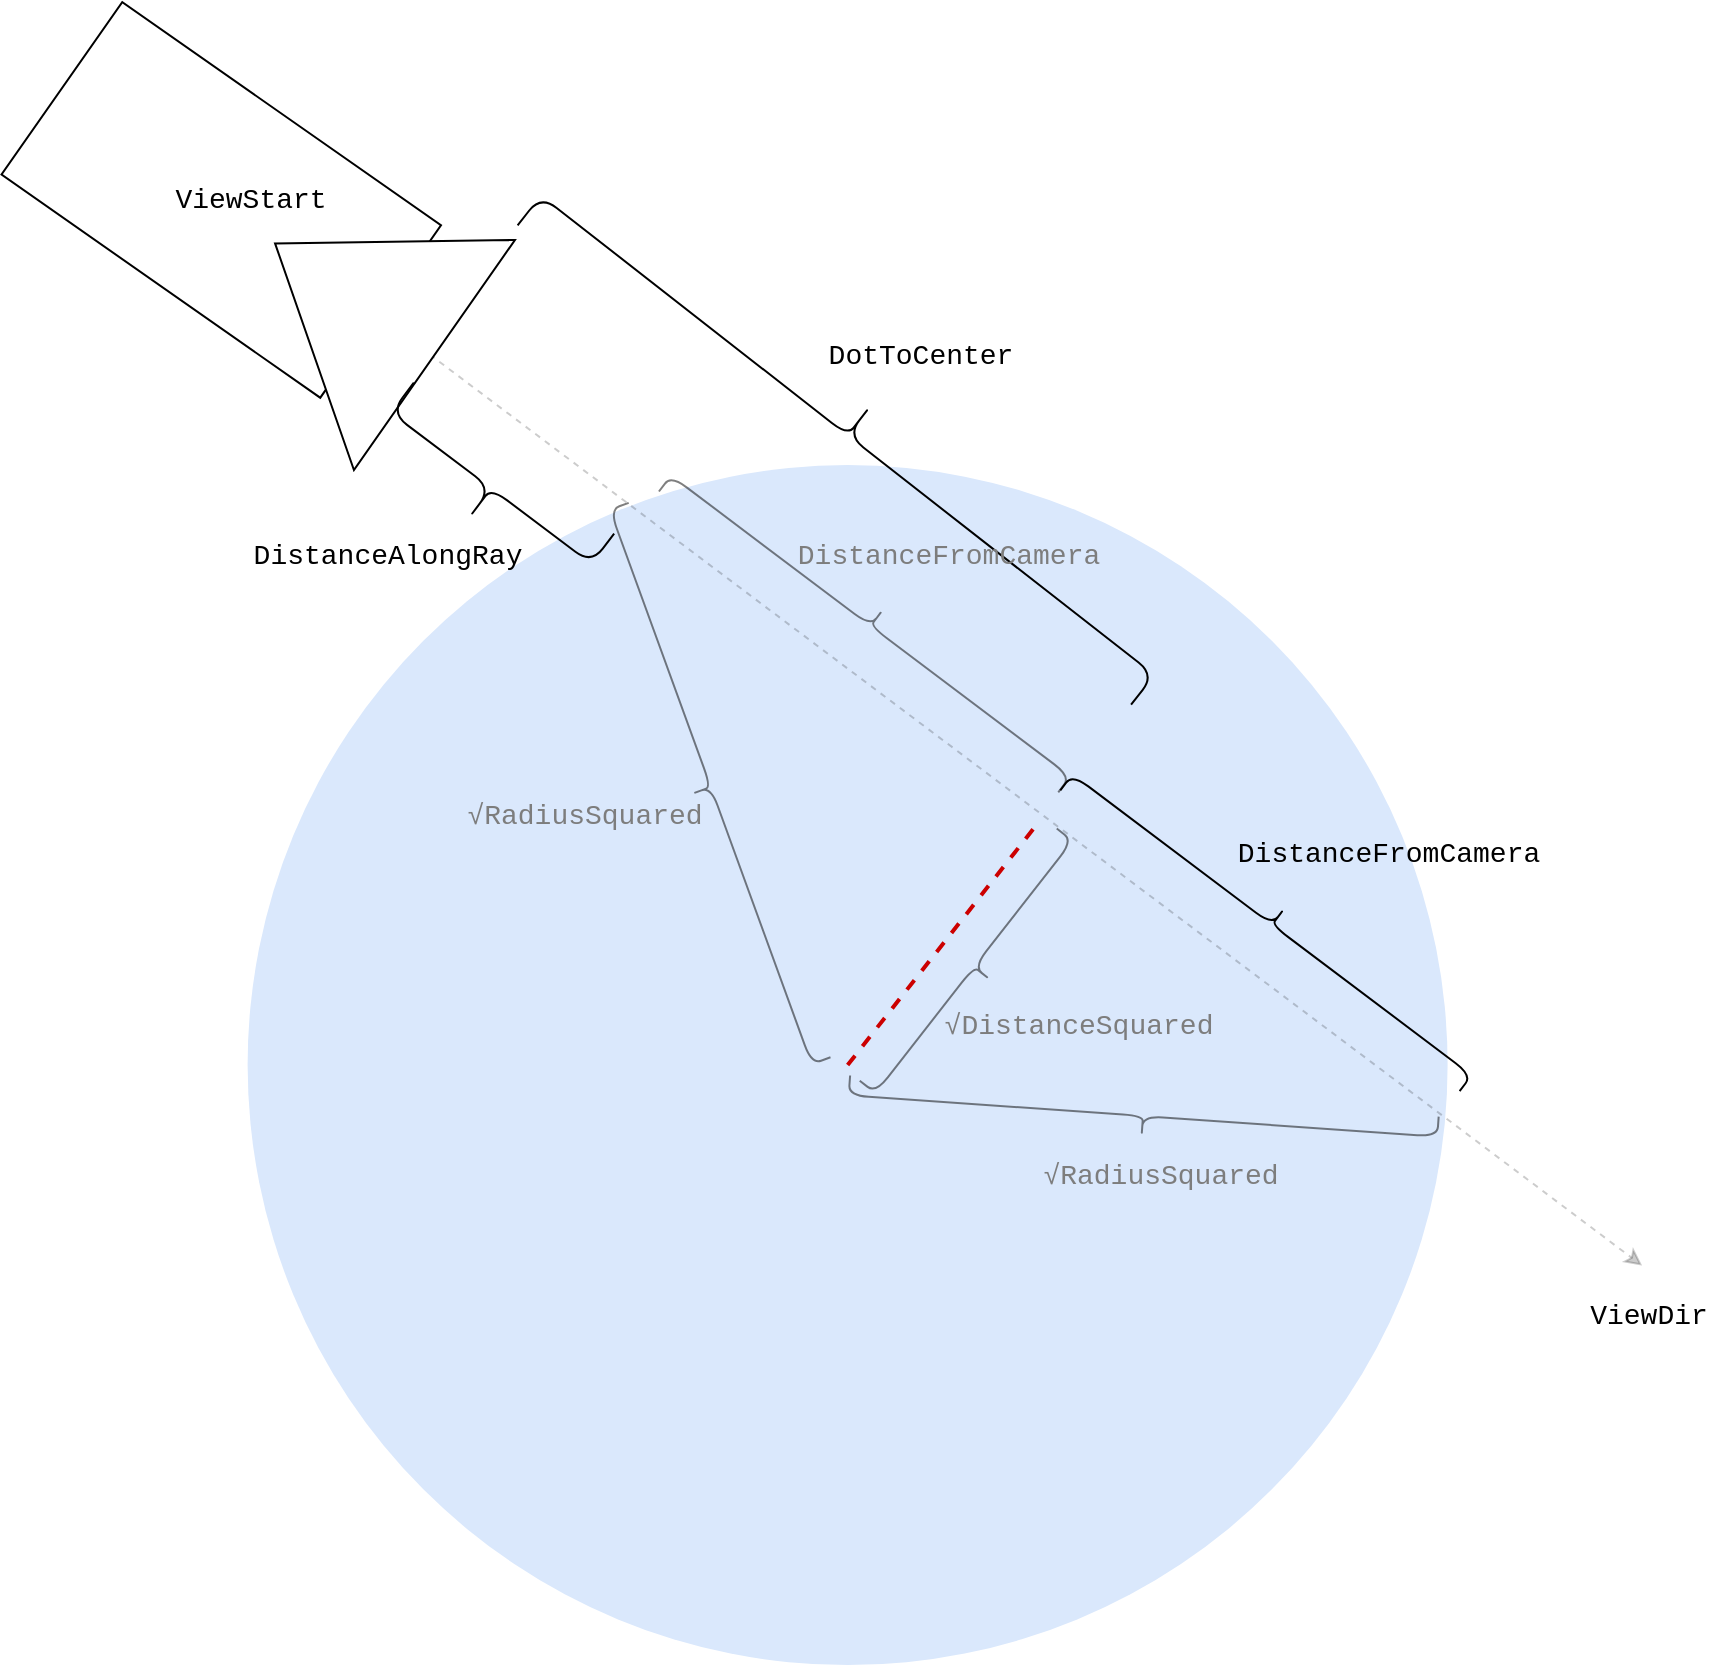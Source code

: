 <mxfile version="24.3.1" type="device">
  <diagram name="第 1 页" id="8-T6Yu4INAFN-SKQodL-">
    <mxGraphModel dx="1593" dy="884" grid="1" gridSize="10" guides="1" tooltips="1" connect="1" arrows="1" fold="1" page="1" pageScale="1" pageWidth="3300" pageHeight="4681" math="0" shadow="0">
      <root>
        <mxCell id="0" />
        <mxCell id="1" parent="0" />
        <mxCell id="fBELu8zXYjqMf28eDokC-1" value="" style="ellipse;whiteSpace=wrap;html=1;aspect=fixed;dashed=1;dashPattern=1 2;fillColor=#dae8fc;strokeColor=none;gradientColor=none;shadow=0;" vertex="1" parent="1">
          <mxGeometry x="189.81" y="289.55" width="600" height="600" as="geometry" />
        </mxCell>
        <mxCell id="fBELu8zXYjqMf28eDokC-2" value="" style="rounded=1;whiteSpace=wrap;html=1;rotation=90;opacity=0;" vertex="1" parent="1">
          <mxGeometry x="376.319" y="529.397" width="226.99" height="120.302" as="geometry" />
        </mxCell>
        <mxCell id="fBELu8zXYjqMf28eDokC-3" value="" style="endArrow=classic;html=1;rounded=0;dashed=1;opacity=20;" edge="1" parent="1">
          <mxGeometry width="50" height="50" relative="1" as="geometry">
            <mxPoint x="276.065" y="230.648" as="sourcePoint" />
            <mxPoint x="887.047" y="689.799" as="targetPoint" />
          </mxGeometry>
        </mxCell>
        <mxCell id="fBELu8zXYjqMf28eDokC-4" value="" style="endArrow=classic;html=1;rounded=0;dashed=1;opacity=20;strokeColor=none;" edge="1" parent="1" source="fBELu8zXYjqMf28eDokC-23">
          <mxGeometry width="50" height="50" relative="1" as="geometry">
            <mxPoint x="281.74" y="228.643" as="sourcePoint" />
            <mxPoint x="489.814" y="589.548" as="targetPoint" />
          </mxGeometry>
        </mxCell>
        <mxCell id="fBELu8zXYjqMf28eDokC-5" value="" style="rounded=0;whiteSpace=wrap;html=1;movable=1;resizable=1;rotatable=1;deletable=1;editable=1;locked=0;connectable=1;rotation=35;" vertex="1" parent="1">
          <mxGeometry x="79.34" y="104.331" width="194.563" height="105.264" as="geometry" />
        </mxCell>
        <mxCell id="fBELu8zXYjqMf28eDokC-6" style="edgeStyle=orthogonalEdgeStyle;rounded=0;orthogonalLoop=1;jettySize=auto;html=1;exitX=0;exitY=0.5;exitDx=0;exitDy=0;" edge="1" parent="1" source="fBELu8zXYjqMf28eDokC-7">
          <mxGeometry relative="1" as="geometry">
            <mxPoint x="283.631" y="234.658" as="targetPoint" />
          </mxGeometry>
        </mxCell>
        <mxCell id="fBELu8zXYjqMf28eDokC-7" value="" style="triangle;whiteSpace=wrap;html=1;rotation=-145;movable=1;resizable=1;rotatable=1;deletable=1;editable=1;locked=0;connectable=1;" vertex="1" parent="1">
          <mxGeometry x="194.727" y="136.412" width="97.282" height="140.352" as="geometry" />
        </mxCell>
        <mxCell id="fBELu8zXYjqMf28eDokC-8" value="&lt;div style=&quot;background-color: rgb(255, 255, 255); font-family: Consolas, &amp;quot;Courier New&amp;quot;, monospace; font-size: 14px; line-height: 19px; white-space-collapse: preserve;&quot;&gt;ViewStart&lt;/div&gt;" style="text;html=1;align=center;verticalAlign=middle;resizable=0;points=[];autosize=1;strokeColor=none;fillColor=none;" vertex="1" parent="1">
          <mxGeometry x="145.946" y="141.961" width="90" height="30" as="geometry" />
        </mxCell>
        <mxCell id="fBELu8zXYjqMf28eDokC-9" value="" style="endArrow=none;dashed=1;html=1;rounded=0;strokeColor=none;fillColor=#d5e8d4;strokeWidth=2;" edge="1" parent="1">
          <mxGeometry width="50" height="50" relative="1" as="geometry">
            <mxPoint x="489.814" y="589.548" as="sourcePoint" />
            <mxPoint x="584.393" y="469.246" as="targetPoint" />
          </mxGeometry>
        </mxCell>
        <mxCell id="fBELu8zXYjqMf28eDokC-10" value="&lt;div style=&quot;font-family: Consolas, &amp;quot;Courier New&amp;quot;, monospace; font-size: 14px; line-height: 19px; white-space-collapse: preserve;&quot;&gt;ViewDir&lt;/div&gt;" style="text;html=1;align=center;verticalAlign=middle;resizable=0;points=[];autosize=1;strokeColor=none;fillColor=none;" vertex="1" parent="1">
          <mxGeometry x="850.003" y="699.999" width="80" height="30" as="geometry" />
        </mxCell>
        <mxCell id="fBELu8zXYjqMf28eDokC-11" value="&lt;div style=&quot;font-family: Consolas, &amp;quot;Courier New&amp;quot;, monospace; font-size: 14px; line-height: 19px; white-space-collapse: preserve;&quot;&gt;CameraToCenter&lt;/div&gt;" style="text;html=1;align=center;verticalAlign=middle;resizable=0;points=[];autosize=1;strokeColor=none;fillColor=none;glass=0;shadow=0;rounded=0;labelBackgroundColor=none;fontColor=none;noLabel=1;" vertex="1" parent="1">
          <mxGeometry x="259.999" y="399.995" width="130" height="30" as="geometry" />
        </mxCell>
        <mxCell id="fBELu8zXYjqMf28eDokC-12" value="" style="shape=curlyBracket;whiteSpace=wrap;html=1;rounded=1;labelPosition=left;verticalLabelPosition=middle;align=right;verticalAlign=middle;rotation=128;" vertex="1" parent="1">
          <mxGeometry x="470.9" y="80" width="37.83" height="389.25" as="geometry" />
        </mxCell>
        <mxCell id="fBELu8zXYjqMf28eDokC-13" value="&lt;div style=&quot;font-family: Consolas, &amp;quot;Courier New&amp;quot;, monospace; font-size: 14px; line-height: 19px; white-space-collapse: preserve;&quot;&gt;DotToCenter&lt;/div&gt;" style="text;html=1;align=center;verticalAlign=middle;resizable=0;points=[];autosize=1;strokeColor=none;fillColor=none;fontColor=default;" vertex="1" parent="1">
          <mxGeometry x="470.898" y="220.002" width="110" height="30" as="geometry" />
        </mxCell>
        <mxCell id="fBELu8zXYjqMf28eDokC-14" value="&lt;div style=&quot;font-family: Consolas, &amp;quot;Courier New&amp;quot;, monospace; font-size: 14px; line-height: 19px; white-space-collapse: preserve;&quot;&gt;TraceStart&lt;/div&gt;" style="text;html=1;align=center;verticalAlign=middle;resizable=0;points=[];autosize=1;strokeColor=none;fillColor=none;fontColor=none;noLabel=1;" vertex="1" parent="1">
          <mxGeometry x="440.005" y="599.998" width="100" height="30" as="geometry" />
        </mxCell>
        <mxCell id="fBELu8zXYjqMf28eDokC-15" value="&lt;div style=&quot;font-family: Consolas, &amp;quot;Courier New&amp;quot;, monospace; font-size: 14px; line-height: 19px; white-space-collapse: preserve;&quot;&gt;√DistanceSquared&lt;/div&gt;" style="text;html=1;align=center;verticalAlign=middle;resizable=0;points=[];autosize=1;strokeColor=none;fillColor=none;fontColor=none;noLabel=1;" vertex="1" parent="1">
          <mxGeometry x="530.0" y="554.999" width="150" height="30" as="geometry" />
        </mxCell>
        <mxCell id="fBELu8zXYjqMf28eDokC-16" value="" style="shape=curlyBracket;whiteSpace=wrap;html=1;rounded=1;flipH=1;labelPosition=right;verticalLabelPosition=middle;align=left;verticalAlign=middle;size=0.5;rotation=38;strokeColor=none;" vertex="1" parent="1">
          <mxGeometry x="543" y="460.47" width="20" height="160" as="geometry" />
        </mxCell>
        <mxCell id="fBELu8zXYjqMf28eDokC-17" value="" style="shape=curlyBracket;whiteSpace=wrap;html=1;rounded=1;flipH=1;labelPosition=right;verticalLabelPosition=middle;align=left;verticalAlign=middle;size=0.5;rotation=4;direction=north;strokeColor=none;" vertex="1" parent="1">
          <mxGeometry x="490" y="605" width="295" height="20" as="geometry" />
        </mxCell>
        <mxCell id="fBELu8zXYjqMf28eDokC-18" value="&lt;div style=&quot;font-family: Consolas, &amp;quot;Courier New&amp;quot;, monospace; font-size: 14px; line-height: 19px; white-space-collapse: preserve;&quot;&gt;√RadiusSquared&lt;/div&gt;" style="text;html=1;align=center;verticalAlign=middle;resizable=0;points=[];autosize=1;strokeColor=none;fillColor=none;fontColor=none;noLabel=1;" vertex="1" parent="1">
          <mxGeometry x="580.9" y="629.999" width="130" height="30" as="geometry" />
        </mxCell>
        <mxCell id="fBELu8zXYjqMf28eDokC-21" value="" style="shape=curlyBracket;whiteSpace=wrap;html=1;rounded=1;labelPosition=left;verticalLabelPosition=middle;align=right;verticalAlign=middle;rotation=127;direction=west;" vertex="1" parent="1">
          <mxGeometry x="292.69" y="238.46" width="37.83" height="125.41" as="geometry" />
        </mxCell>
        <mxCell id="fBELu8zXYjqMf28eDokC-22" value="" style="endArrow=classic;html=1;rounded=0;dashed=1;opacity=20;strokeColor=none;" edge="1" parent="1" target="fBELu8zXYjqMf28eDokC-23">
          <mxGeometry width="50" height="50" relative="1" as="geometry">
            <mxPoint x="281.74" y="228.643" as="sourcePoint" />
            <mxPoint x="489.814" y="589.548" as="targetPoint" />
          </mxGeometry>
        </mxCell>
        <mxCell id="fBELu8zXYjqMf28eDokC-23" value="&lt;div style=&quot;font-family: Consolas, &amp;quot;Courier New&amp;quot;, monospace; font-size: 14px; line-height: 19px; white-space: pre;&quot;&gt;DistanceAlongRay&lt;/div&gt;" style="text;html=1;align=center;verticalAlign=middle;whiteSpace=wrap;rounded=0;fontColor=default;" vertex="1" parent="1">
          <mxGeometry x="230" y="320" width="60" height="30" as="geometry" />
        </mxCell>
        <mxCell id="fBELu8zXYjqMf28eDokC-24" value="" style="shape=curlyBracket;whiteSpace=wrap;html=1;rounded=1;flipH=1;labelPosition=right;verticalLabelPosition=middle;align=left;verticalAlign=middle;size=0.5;rotation=37;direction=south;" vertex="1" parent="1">
          <mxGeometry x="577" y="509.4" width="250" height="20" as="geometry" />
        </mxCell>
        <mxCell id="fBELu8zXYjqMf28eDokC-25" value="&lt;div style=&quot;font-family: Consolas, &amp;quot;Courier New&amp;quot;, monospace; font-size: 14px; line-height: 19px; white-space-collapse: preserve;&quot;&gt;DistanceFromCamera&lt;/div&gt;" style="text;html=1;align=center;verticalAlign=middle;resizable=0;points=[];autosize=1;strokeColor=none;fillColor=none;" vertex="1" parent="1">
          <mxGeometry x="680" y="469.25" width="160" height="30" as="geometry" />
        </mxCell>
        <mxCell id="fBELu8zXYjqMf28eDokC-26" value="" style="endArrow=none;dashed=1;html=1;rounded=0;strokeColor=#CC0000;fillColor=#d5e8d4;strokeWidth=2;" edge="1" parent="1">
          <mxGeometry width="50" height="50" relative="1" as="geometry">
            <mxPoint x="489.814" y="589.548" as="sourcePoint" />
            <mxPoint x="584.393" y="469.246" as="targetPoint" />
          </mxGeometry>
        </mxCell>
        <mxCell id="fBELu8zXYjqMf28eDokC-27" value="" style="shape=curlyBracket;whiteSpace=wrap;html=1;rounded=1;flipH=1;labelPosition=right;verticalLabelPosition=middle;align=left;verticalAlign=middle;size=0.5;rotation=38;opacity=50;" vertex="1" parent="1">
          <mxGeometry x="543" y="460.47" width="20" height="160" as="geometry" />
        </mxCell>
        <mxCell id="fBELu8zXYjqMf28eDokC-28" value="&lt;div style=&quot;font-family: Consolas, &amp;quot;Courier New&amp;quot;, monospace; font-size: 14px; line-height: 19px; white-space-collapse: preserve;&quot;&gt;&lt;font color=&quot;#7d7d7d&quot;&gt;√DistanceSquared&lt;/font&gt;&lt;/div&gt;" style="text;html=1;align=center;verticalAlign=middle;resizable=0;points=[];autosize=1;strokeColor=none;fillColor=none;" vertex="1" parent="1">
          <mxGeometry x="530.0" y="554.999" width="150" height="30" as="geometry" />
        </mxCell>
        <mxCell id="fBELu8zXYjqMf28eDokC-29" value="" style="shape=curlyBracket;whiteSpace=wrap;html=1;rounded=1;flipH=1;labelPosition=right;verticalLabelPosition=middle;align=left;verticalAlign=middle;size=0.5;rotation=4;direction=north;opacity=50;" vertex="1" parent="1">
          <mxGeometry x="490" y="605" width="295" height="20" as="geometry" />
        </mxCell>
        <mxCell id="fBELu8zXYjqMf28eDokC-30" value="&lt;div style=&quot;font-family: Consolas, &amp;quot;Courier New&amp;quot;, monospace; font-size: 14px; line-height: 19px; white-space-collapse: preserve;&quot;&gt;&lt;font color=&quot;#7d7d7d&quot;&gt;√RadiusSquared&lt;/font&gt;&lt;/div&gt;" style="text;html=1;align=center;verticalAlign=middle;resizable=0;points=[];autosize=1;strokeColor=none;fillColor=none;" vertex="1" parent="1">
          <mxGeometry x="580.9" y="629.999" width="130" height="30" as="geometry" />
        </mxCell>
        <mxCell id="fBELu8zXYjqMf28eDokC-33" value="" style="shape=curlyBracket;whiteSpace=wrap;html=1;rounded=1;flipH=1;labelPosition=right;verticalLabelPosition=middle;align=left;verticalAlign=middle;size=0.5;rotation=37;direction=south;opacity=50;" vertex="1" parent="1">
          <mxGeometry x="376.32" y="360.0" width="250" height="20" as="geometry" />
        </mxCell>
        <mxCell id="fBELu8zXYjqMf28eDokC-34" value="&lt;div style=&quot;font-family: Consolas, &amp;quot;Courier New&amp;quot;, monospace; font-size: 14px; line-height: 19px; white-space-collapse: preserve;&quot;&gt;&lt;font color=&quot;#7d7d7d&quot;&gt;DistanceFromCamera&lt;/font&gt;&lt;/div&gt;" style="text;html=1;align=center;verticalAlign=middle;resizable=0;points=[];autosize=1;strokeColor=none;fillColor=none;" vertex="1" parent="1">
          <mxGeometry x="460" y="320" width="160" height="30" as="geometry" />
        </mxCell>
        <mxCell id="fBELu8zXYjqMf28eDokC-35" value="" style="shape=curlyBracket;whiteSpace=wrap;html=1;rounded=1;flipH=1;labelPosition=right;verticalLabelPosition=middle;align=left;verticalAlign=middle;size=0.5;rotation=70;direction=north;opacity=50;" vertex="1" parent="1">
          <mxGeometry x="273.9" y="440.47" width="295" height="20" as="geometry" />
        </mxCell>
        <mxCell id="fBELu8zXYjqMf28eDokC-36" value="&lt;div style=&quot;font-family: Consolas, &amp;quot;Courier New&amp;quot;, monospace; font-size: 14px; line-height: 19px; white-space-collapse: preserve;&quot;&gt;&lt;font color=&quot;#7d7d7d&quot;&gt;√RadiusSquared&lt;/font&gt;&lt;/div&gt;" style="text;html=1;align=center;verticalAlign=middle;resizable=0;points=[];autosize=1;strokeColor=none;fillColor=none;opacity=50;" vertex="1" parent="1">
          <mxGeometry x="292.69" y="449.999" width="130" height="30" as="geometry" />
        </mxCell>
      </root>
    </mxGraphModel>
  </diagram>
</mxfile>
